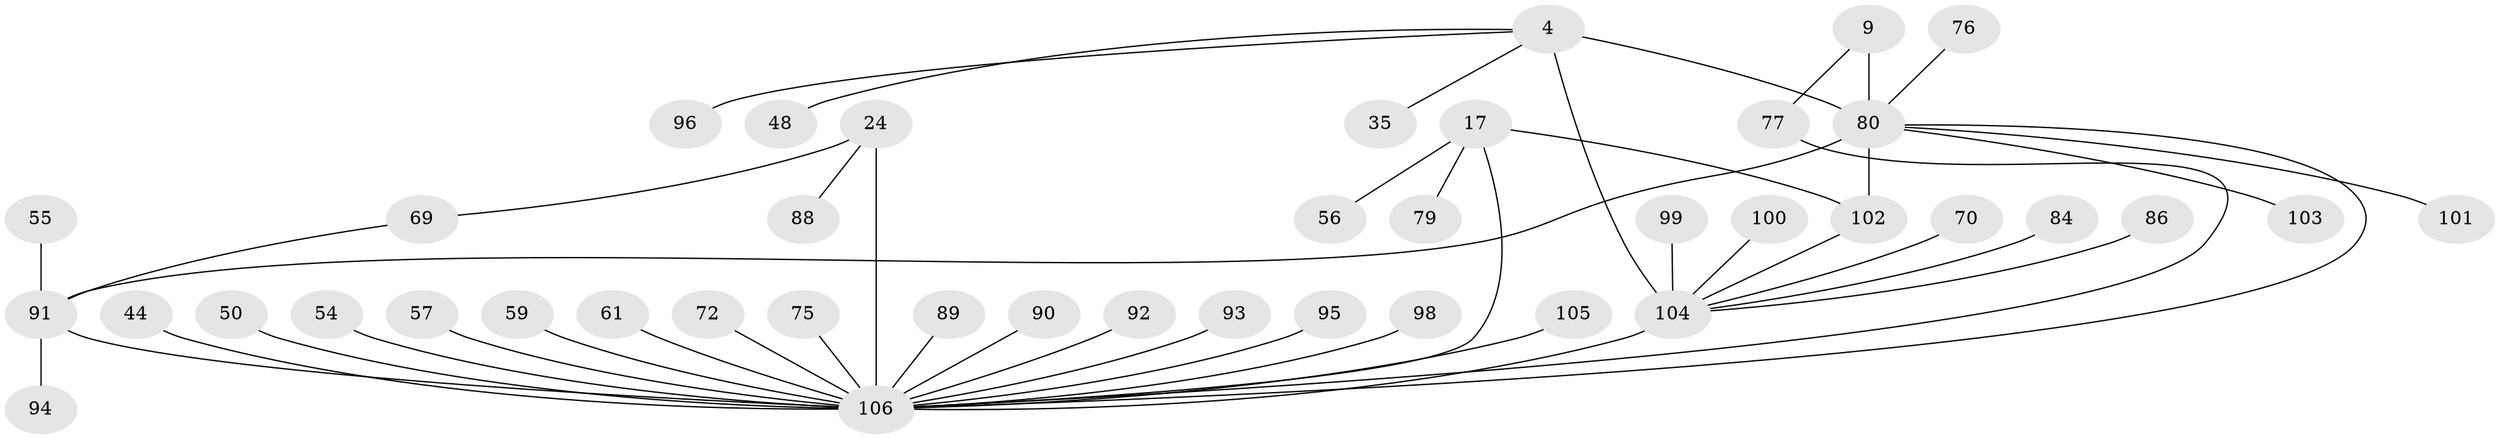 // original degree distribution, {9: 0.05660377358490566, 6: 0.02830188679245283, 8: 0.03773584905660377, 12: 0.009433962264150943, 4: 0.03773584905660377, 5: 0.03773584905660377, 7: 0.02830188679245283, 10: 0.009433962264150943, 11: 0.009433962264150943, 2: 0.2169811320754717, 1: 0.5094339622641509, 3: 0.018867924528301886}
// Generated by graph-tools (version 1.1) at 2025/57/03/04/25 21:57:48]
// undirected, 42 vertices, 47 edges
graph export_dot {
graph [start="1"]
  node [color=gray90,style=filled];
  4 [super="+2"];
  9 [super="+8"];
  17 [super="+16"];
  24 [super="+23"];
  35;
  44;
  48;
  50;
  54;
  55;
  56;
  57 [super="+47"];
  59;
  61;
  69;
  70 [super="+51"];
  72 [super="+26"];
  75 [super="+34"];
  76 [super="+40+74"];
  77;
  79 [super="+64"];
  80 [super="+38+71+31+41+49+53+60"];
  84;
  86;
  88;
  89 [super="+68"];
  90;
  91 [super="+81+83+14"];
  92 [super="+45"];
  93;
  94;
  95;
  96;
  98;
  99;
  100;
  101;
  102 [super="+97+20"];
  103;
  104 [super="+65+28+33+39+46+67"];
  105;
  106 [super="+78+25+87+29+37"];
  4 -- 96;
  4 -- 48;
  4 -- 35;
  4 -- 80;
  4 -- 104 [weight=6];
  9 -- 77;
  9 -- 80 [weight=6];
  17 -- 56;
  17 -- 79;
  17 -- 106 [weight=5];
  17 -- 102 [weight=6];
  24 -- 69;
  24 -- 88;
  24 -- 106 [weight=6];
  44 -- 106;
  50 -- 106;
  54 -- 106;
  55 -- 91;
  57 -- 106;
  59 -- 106;
  61 -- 106;
  69 -- 91;
  70 -- 104;
  72 -- 106;
  75 -- 106;
  76 -- 80;
  77 -- 106;
  80 -- 101;
  80 -- 103;
  80 -- 91 [weight=3];
  80 -- 106;
  80 -- 102;
  84 -- 104;
  86 -- 104;
  89 -- 106;
  90 -- 106;
  91 -- 106 [weight=7];
  91 -- 94;
  92 -- 106;
  93 -- 106;
  95 -- 106;
  98 -- 106;
  99 -- 104;
  100 -- 104;
  102 -- 104;
  104 -- 106 [weight=3];
  105 -- 106;
}
